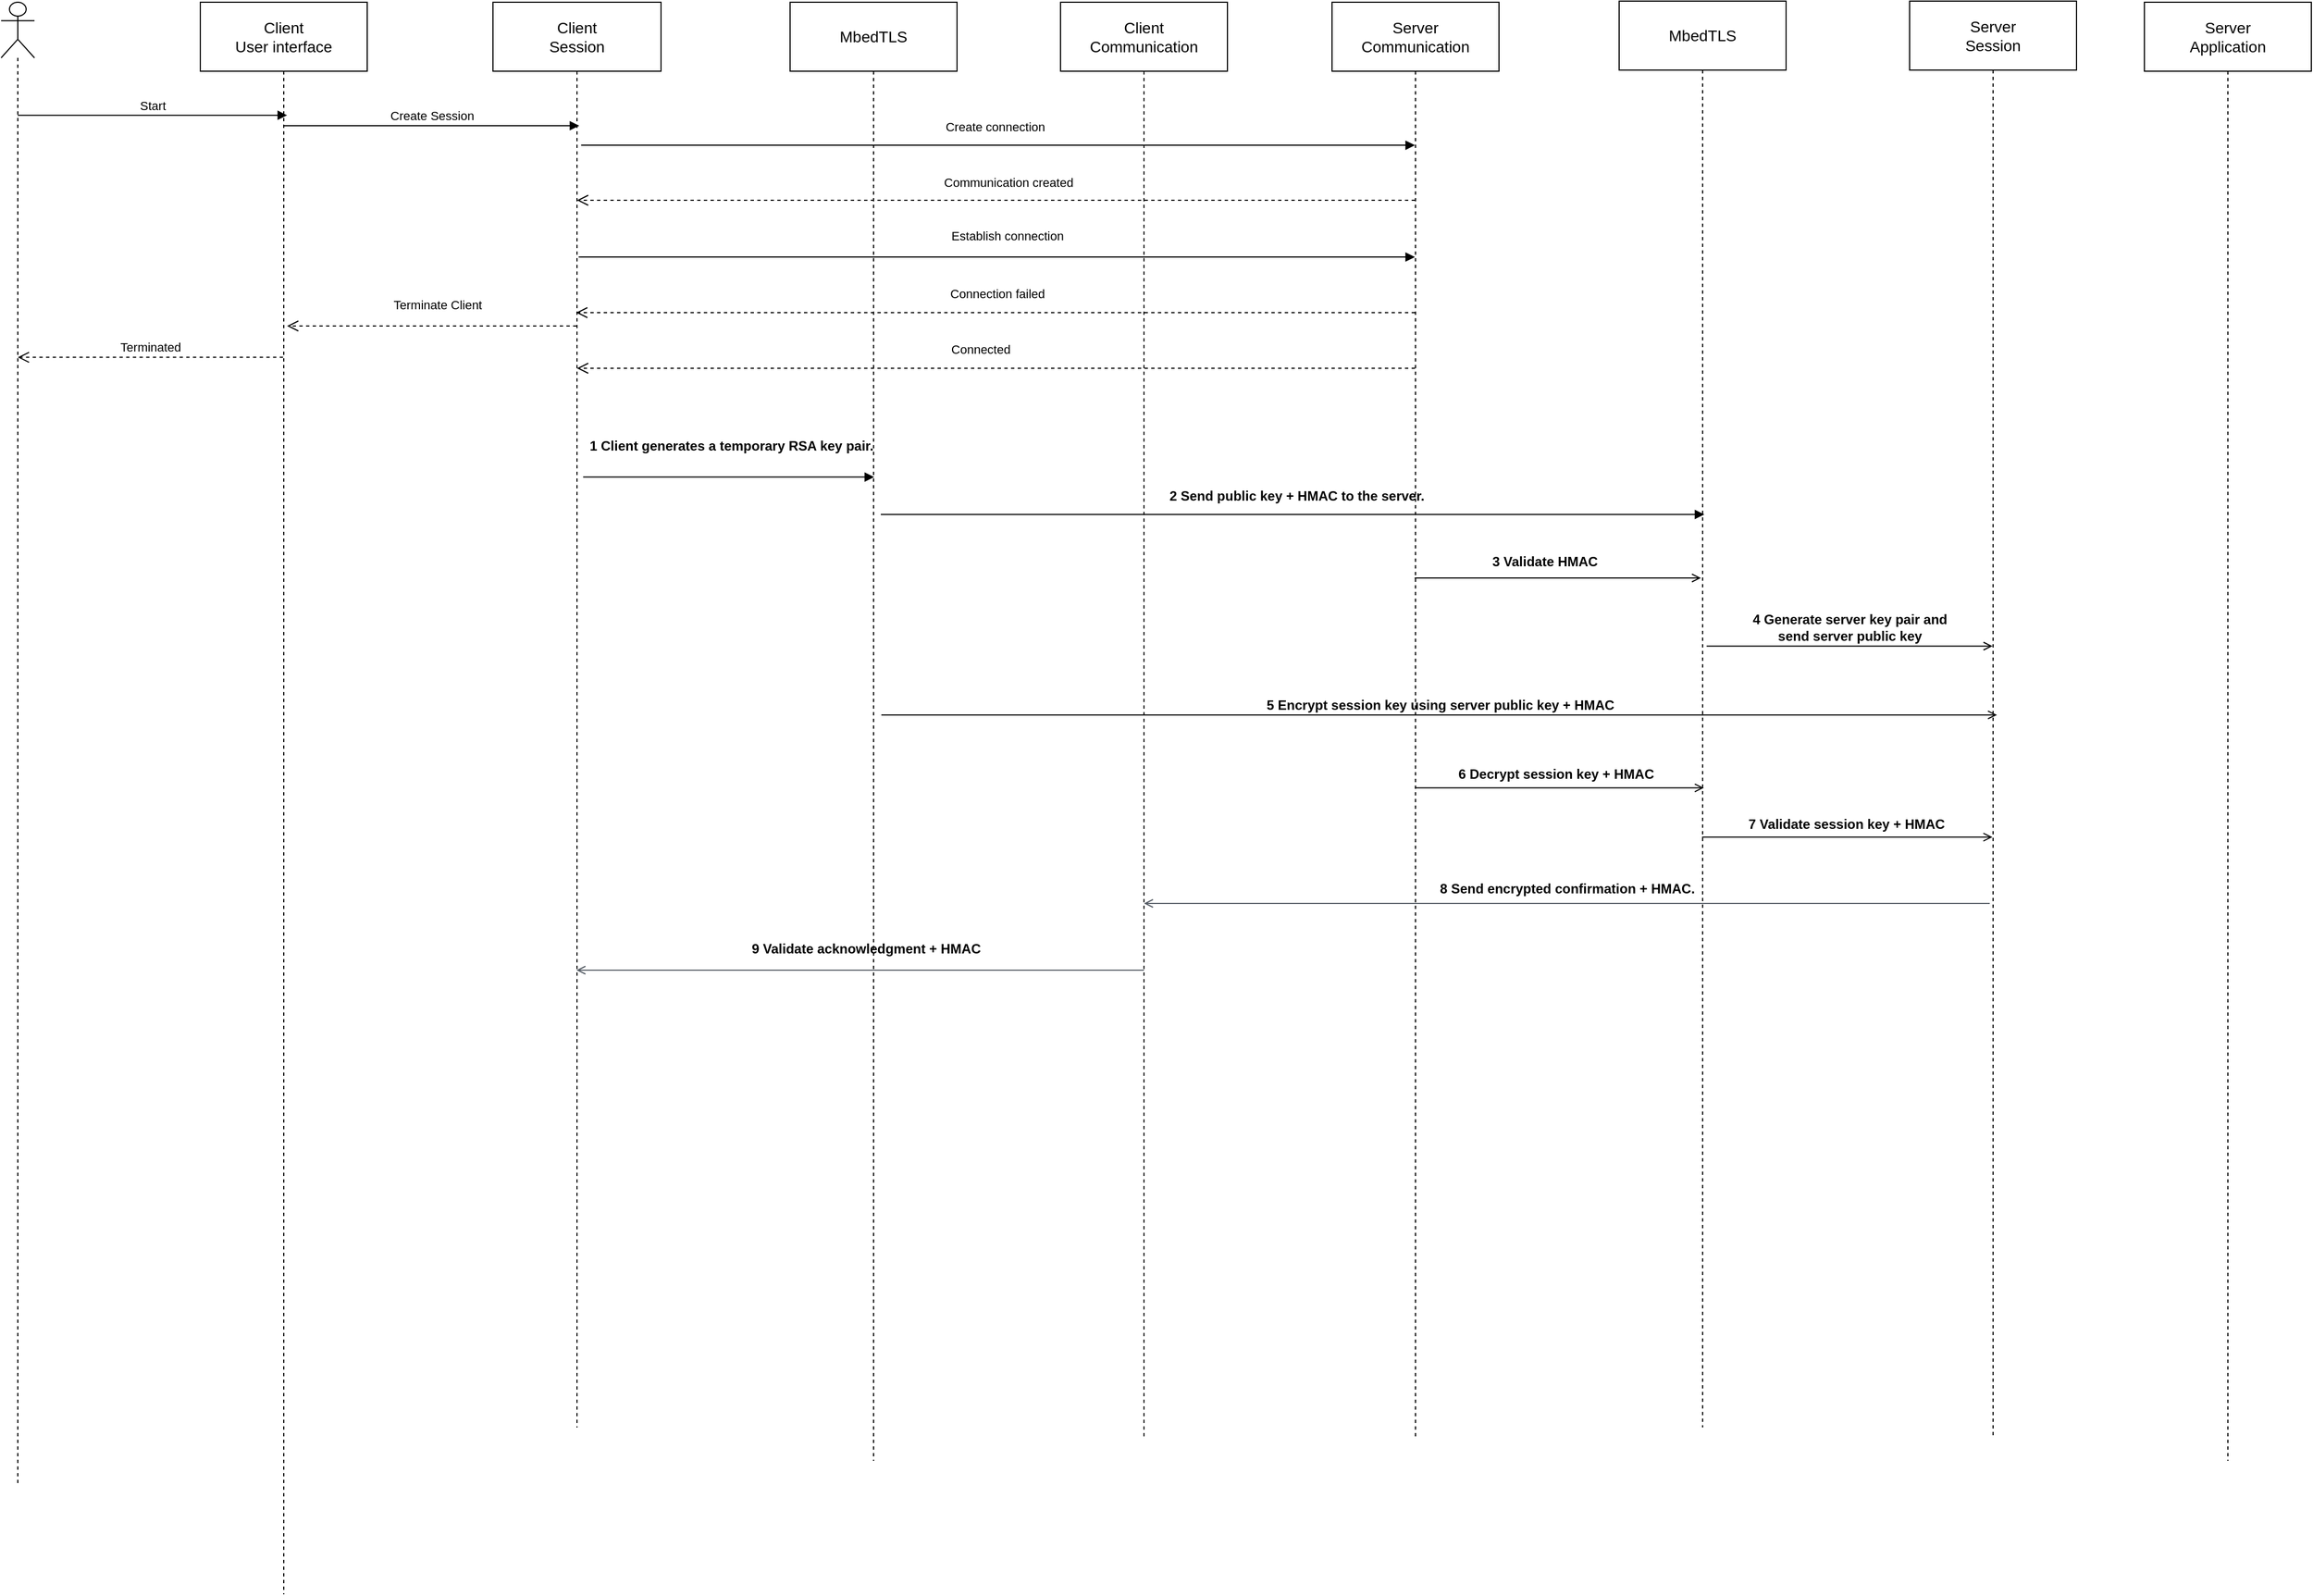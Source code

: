 <mxfile>
    <diagram id="hEeOqorTtUtQZ6ahrq-n" name="Page-1">
        <mxGraphModel dx="2620" dy="901" grid="1" gridSize="10" guides="1" tooltips="1" connect="1" arrows="1" fold="1" page="1" pageScale="1" pageWidth="850" pageHeight="1100" math="0" shadow="0">
            <root>
                <mxCell id="0"/>
                <mxCell id="1" parent="0"/>
                <mxCell id="32" value="&lt;font style=&quot;font-size: 14px;&quot;&gt;Client&lt;br&gt;User interface&lt;br&gt;&lt;/font&gt;" style="shape=umlLifeline;perimeter=lifelinePerimeter;whiteSpace=wrap;html=1;container=1;collapsible=0;recursiveResize=0;outlineConnect=0;size=62;" parent="1" vertex="1">
                    <mxGeometry x="142" y="19" width="150" height="1431" as="geometry"/>
                </mxCell>
                <mxCell id="33" value="&lt;font style=&quot;font-size: 14px;&quot;&gt;Client&lt;br&gt;Session&lt;/font&gt;" style="shape=umlLifeline;perimeter=lifelinePerimeter;whiteSpace=wrap;html=1;container=1;collapsible=0;recursiveResize=0;outlineConnect=0;size=62;" parent="1" vertex="1">
                    <mxGeometry x="405" y="19" width="151" height="1281" as="geometry"/>
                </mxCell>
                <mxCell id="80" value="Create Session" style="html=1;verticalAlign=bottom;endArrow=block;" parent="33" source="32" edge="1">
                    <mxGeometry width="80" relative="1" as="geometry">
                        <mxPoint x="-117" y="111" as="sourcePoint"/>
                        <mxPoint x="77.5" y="111" as="targetPoint"/>
                    </mxGeometry>
                </mxCell>
                <mxCell id="90" value="Terminate Client" style="html=1;verticalAlign=bottom;endArrow=open;dashed=1;endSize=8;" parent="33" source="33" edge="1">
                    <mxGeometry x="-0.04" y="-10" relative="1" as="geometry">
                        <mxPoint x="40.75" y="280" as="sourcePoint"/>
                        <mxPoint x="-185" y="291" as="targetPoint"/>
                        <Array as="points"/>
                        <mxPoint as="offset"/>
                    </mxGeometry>
                </mxCell>
                <mxCell id="148" value="&lt;b&gt;9 Validate acknowledgment + HMAC&lt;/b&gt;" style="edgeStyle=orthogonalEdgeStyle;html=1;endArrow=none;elbow=vertical;startArrow=open;startFill=0;strokeColor=#545B64;rounded=0;fontSize=12;" edge="1" parent="33">
                    <mxGeometry x="0.02" y="19" width="100" relative="1" as="geometry">
                        <mxPoint x="75" y="870" as="sourcePoint"/>
                        <mxPoint x="585" y="870" as="targetPoint"/>
                        <mxPoint as="offset"/>
                    </mxGeometry>
                </mxCell>
                <mxCell id="34" value="&lt;span style=&quot;font-size: 14px;&quot;&gt;MbedTLS&lt;/span&gt;" style="shape=umlLifeline;perimeter=lifelinePerimeter;whiteSpace=wrap;html=1;container=1;collapsible=0;recursiveResize=0;outlineConnect=0;size=62;" parent="1" vertex="1">
                    <mxGeometry x="672" y="19" width="150" height="1311" as="geometry"/>
                </mxCell>
                <mxCell id="84" value="Connection failed" style="html=1;verticalAlign=bottom;endArrow=open;dashed=1;endSize=8;" parent="34" source="36" edge="1">
                    <mxGeometry x="-0.004" y="-8" relative="1" as="geometry">
                        <mxPoint x="525" y="279" as="sourcePoint"/>
                        <mxPoint x="-192.25" y="279" as="targetPoint"/>
                        <Array as="points">
                            <mxPoint x="78.19" y="279"/>
                        </Array>
                        <mxPoint as="offset"/>
                    </mxGeometry>
                </mxCell>
                <mxCell id="35" value="&lt;span style=&quot;font-size: 14px;&quot;&gt;Client&lt;br&gt;Communication&lt;br&gt;&lt;/span&gt;" style="shape=umlLifeline;perimeter=lifelinePerimeter;whiteSpace=wrap;html=1;container=1;collapsible=0;recursiveResize=0;outlineConnect=0;size=62;" parent="1" vertex="1">
                    <mxGeometry x="915" y="19" width="150" height="1291" as="geometry"/>
                </mxCell>
                <mxCell id="134" value="Establish connection" style="html=1;verticalAlign=bottom;endArrow=block;exitX=0.518;exitY=0.142;exitDx=0;exitDy=0;exitPerimeter=0;" parent="35" target="36" edge="1">
                    <mxGeometry x="0.025" y="10" width="80" relative="1" as="geometry">
                        <mxPoint x="-433.002" y="229.002" as="sourcePoint"/>
                        <mxPoint x="284.6" y="232.26" as="targetPoint"/>
                        <mxPoint as="offset"/>
                    </mxGeometry>
                </mxCell>
                <mxCell id="36" value="&lt;span style=&quot;font-size: 14px;&quot;&gt;Server&lt;br&gt;Communication&lt;br&gt;&lt;/span&gt;" style="shape=umlLifeline;perimeter=lifelinePerimeter;whiteSpace=wrap;html=1;container=1;collapsible=0;recursiveResize=0;outlineConnect=0;size=62;" parent="1" vertex="1">
                    <mxGeometry x="1159" y="19" width="150" height="1291" as="geometry"/>
                </mxCell>
                <mxCell id="37" value="&lt;span style=&quot;font-size: 14px;&quot;&gt;MbedTLS&lt;br&gt;&lt;/span&gt;" style="shape=umlLifeline;perimeter=lifelinePerimeter;whiteSpace=wrap;html=1;container=1;collapsible=0;recursiveResize=0;outlineConnect=0;size=62;" parent="1" vertex="1">
                    <mxGeometry x="1417" y="18" width="150" height="1282" as="geometry"/>
                </mxCell>
                <mxCell id="39" value="&lt;span style=&quot;font-size: 14px;&quot;&gt;Server&lt;br&gt;Application&lt;br&gt;&lt;/span&gt;" style="shape=umlLifeline;perimeter=lifelinePerimeter;whiteSpace=wrap;html=1;container=1;collapsible=0;recursiveResize=0;outlineConnect=0;size=62;" parent="1" vertex="1">
                    <mxGeometry x="1889" y="19" width="150" height="1311" as="geometry"/>
                </mxCell>
                <mxCell id="77" value="Start" style="html=1;verticalAlign=bottom;endArrow=block;entryX=0.52;entryY=0.071;entryDx=0;entryDy=0;entryPerimeter=0;" parent="1" edge="1" target="32" source="96">
                    <mxGeometry width="80" relative="1" as="geometry">
                        <mxPoint x="20" y="120" as="sourcePoint"/>
                        <mxPoint x="210" y="120" as="targetPoint"/>
                    </mxGeometry>
                </mxCell>
                <mxCell id="83" value="Communication created" style="html=1;verticalAlign=bottom;endArrow=open;dashed=1;endSize=8;" parent="1" source="36" target="33" edge="1">
                    <mxGeometry x="-0.028" y="-7" relative="1" as="geometry">
                        <mxPoint x="1166.5" y="197" as="sourcePoint"/>
                        <mxPoint x="490.25" y="197" as="targetPoint"/>
                        <Array as="points">
                            <mxPoint x="650" y="197"/>
                        </Array>
                        <mxPoint as="offset"/>
                    </mxGeometry>
                </mxCell>
                <mxCell id="85" value="Connected" style="html=1;verticalAlign=bottom;endArrow=open;dashed=1;endSize=8;" parent="1" source="36" target="33" edge="1">
                    <mxGeometry x="0.037" y="-8" relative="1" as="geometry">
                        <mxPoint x="1207" y="348" as="sourcePoint"/>
                        <mxPoint x="486.75" y="348" as="targetPoint"/>
                        <Array as="points">
                            <mxPoint x="655.19" y="348"/>
                        </Array>
                        <mxPoint as="offset"/>
                    </mxGeometry>
                </mxCell>
                <mxCell id="92" value="Terminated" style="html=1;verticalAlign=bottom;endArrow=open;dashed=1;endSize=8;" parent="1" edge="1" target="96">
                    <mxGeometry relative="1" as="geometry">
                        <mxPoint x="216.35" y="338.16" as="sourcePoint"/>
                        <mxPoint x="20" y="339" as="targetPoint"/>
                        <Array as="points"/>
                    </mxGeometry>
                </mxCell>
                <mxCell id="96" value="" style="shape=umlLifeline;participant=umlActor;perimeter=lifelinePerimeter;whiteSpace=wrap;html=1;container=1;collapsible=0;recursiveResize=0;verticalAlign=top;spacingTop=36;outlineConnect=0;size=50;" parent="1" vertex="1">
                    <mxGeometry x="-37" y="19" width="30" height="1331" as="geometry"/>
                </mxCell>
                <mxCell id="101" value="&lt;font style=&quot;font-size: 12px;&quot;&gt;1 Client generates a temporary RSA key pair.&lt;/font&gt;" style="html=1;verticalAlign=bottom;labelBackgroundColor=none;endArrow=block;endFill=1;fontStyle=1;exitX=0.53;exitY=0.479;exitDx=0;exitDy=0;exitPerimeter=0;" parent="1" edge="1">
                    <mxGeometry x="0.016" y="19" width="160" relative="1" as="geometry">
                        <mxPoint x="486.03" y="445.789" as="sourcePoint"/>
                        <mxPoint x="747.5" y="445.789" as="targetPoint"/>
                        <mxPoint as="offset"/>
                    </mxGeometry>
                </mxCell>
                <mxCell id="128" value="" style="html=1;verticalAlign=bottom;labelBackgroundColor=none;endArrow=block;endFill=1;exitX=0.53;exitY=0.511;exitDx=0;exitDy=0;exitPerimeter=0;" parent="1" edge="1">
                    <mxGeometry width="160" relative="1" as="geometry">
                        <mxPoint x="753.5" y="479.411" as="sourcePoint"/>
                        <mxPoint x="1493.5" y="479.411" as="targetPoint"/>
                        <Array as="points"/>
                    </mxGeometry>
                </mxCell>
                <mxCell id="132" value="&lt;font style=&quot;font-size: 12px;&quot;&gt;&lt;b&gt;2 Send&amp;nbsp;public key + HMAC to the server.&lt;/b&gt;&lt;/font&gt;" style="text;whiteSpace=wrap;html=1;" parent="1" vertex="1">
                    <mxGeometry x="1011" y="449" width="270" height="40" as="geometry"/>
                </mxCell>
                <mxCell id="81" value="Create connection" style="html=1;verticalAlign=bottom;endArrow=block;exitX=0.518;exitY=0.142;exitDx=0;exitDy=0;exitPerimeter=0;" parent="1" target="36" edge="1">
                    <mxGeometry x="-0.007" y="8" width="80" relative="1" as="geometry">
                        <mxPoint x="484.218" y="147.522" as="sourcePoint"/>
                        <mxPoint x="1200.5" y="147.522" as="targetPoint"/>
                        <mxPoint as="offset"/>
                    </mxGeometry>
                </mxCell>
                <mxCell id="136" value="&lt;span style=&quot;font-size: 14px;&quot;&gt;Server&lt;br&gt;Session&lt;br&gt;&lt;/span&gt;" style="shape=umlLifeline;perimeter=lifelinePerimeter;whiteSpace=wrap;html=1;container=1;collapsible=0;recursiveResize=0;outlineConnect=0;size=62;" parent="1" vertex="1">
                    <mxGeometry x="1678" y="18" width="150" height="1292" as="geometry"/>
                </mxCell>
                <mxCell id="147" value="&lt;b&gt;8 Send encrypted confirmation + HMAC.&lt;/b&gt;" style="edgeStyle=orthogonalEdgeStyle;html=1;endArrow=none;elbow=vertical;startArrow=open;startFill=0;strokeColor=#545B64;rounded=0;fontSize=12;" edge="1" parent="136">
                    <mxGeometry y="13" width="100" relative="1" as="geometry">
                        <mxPoint x="-688" y="811" as="sourcePoint"/>
                        <mxPoint x="72" y="811" as="targetPoint"/>
                        <mxPoint as="offset"/>
                    </mxGeometry>
                </mxCell>
                <mxCell id="138" value="&lt;b&gt;3 Validate HMAC&lt;/b&gt;" style="html=1;verticalAlign=bottom;labelBackgroundColor=none;endArrow=open;endFill=0;fontSize=12;" parent="1" edge="1">
                    <mxGeometry x="-0.092" y="7" width="160" relative="1" as="geometry">
                        <mxPoint x="1233.25" y="536.5" as="sourcePoint"/>
                        <mxPoint x="1490.5" y="536.5" as="targetPoint"/>
                        <mxPoint y="1" as="offset"/>
                    </mxGeometry>
                </mxCell>
                <mxCell id="141" value="&lt;b&gt;4 Generate server key pair and &lt;br&gt;send server public key&lt;/b&gt;" style="html=1;verticalAlign=bottom;labelBackgroundColor=none;endArrow=open;endFill=0;fontSize=12;exitX=0.524;exitY=0.632;exitDx=0;exitDy=0;exitPerimeter=0;" parent="1" edge="1">
                    <mxGeometry x="-0.004" width="160" relative="1" as="geometry">
                        <mxPoint x="1495.6" y="597.752" as="sourcePoint"/>
                        <mxPoint x="1752.5" y="597.752" as="targetPoint"/>
                        <mxPoint as="offset"/>
                    </mxGeometry>
                </mxCell>
                <mxCell id="142" value="&lt;b&gt;5 Encrypt session key using server public key + HMAC&lt;/b&gt;" style="html=1;verticalAlign=bottom;labelBackgroundColor=none;endArrow=open;endFill=0;fontSize=12;exitX=0.52;exitY=0.711;exitDx=0;exitDy=0;exitPerimeter=0;" parent="1" edge="1">
                    <mxGeometry width="160" relative="1" as="geometry">
                        <mxPoint x="754" y="659.611" as="sourcePoint"/>
                        <mxPoint x="1756.5" y="659.611" as="targetPoint"/>
                    </mxGeometry>
                </mxCell>
                <mxCell id="143" value="&lt;b&gt;&lt;font style=&quot;font-size: 12px;&quot;&gt;6 Decrypt session key + HMAC&lt;/font&gt;&lt;/b&gt;" style="html=1;verticalAlign=bottom;labelBackgroundColor=none;endArrow=open;endFill=0;entryX=0.507;entryY=0.796;entryDx=0;entryDy=0;entryPerimeter=0;" edge="1" parent="1">
                    <mxGeometry x="-0.025" y="3" width="160" relative="1" as="geometry">
                        <mxPoint x="1233.324" y="725.156" as="sourcePoint"/>
                        <mxPoint x="1493.05" y="725.156" as="targetPoint"/>
                        <mxPoint as="offset"/>
                    </mxGeometry>
                </mxCell>
                <mxCell id="144" value="&lt;font style=&quot;font-size: 12px;&quot;&gt;&lt;b&gt;7 Validate session key + HMAC&lt;/b&gt;&lt;/font&gt;" style="html=1;verticalAlign=bottom;labelBackgroundColor=none;endArrow=open;endFill=0;entryX=0.496;entryY=0.82;entryDx=0;entryDy=0;entryPerimeter=0;" edge="1" parent="1">
                    <mxGeometry x="-0.011" y="2" width="160" relative="1" as="geometry">
                        <mxPoint x="1491.5" y="769.42" as="sourcePoint"/>
                        <mxPoint x="1752.4" y="769.42" as="targetPoint"/>
                        <mxPoint as="offset"/>
                    </mxGeometry>
                </mxCell>
            </root>
        </mxGraphModel>
    </diagram>
</mxfile>